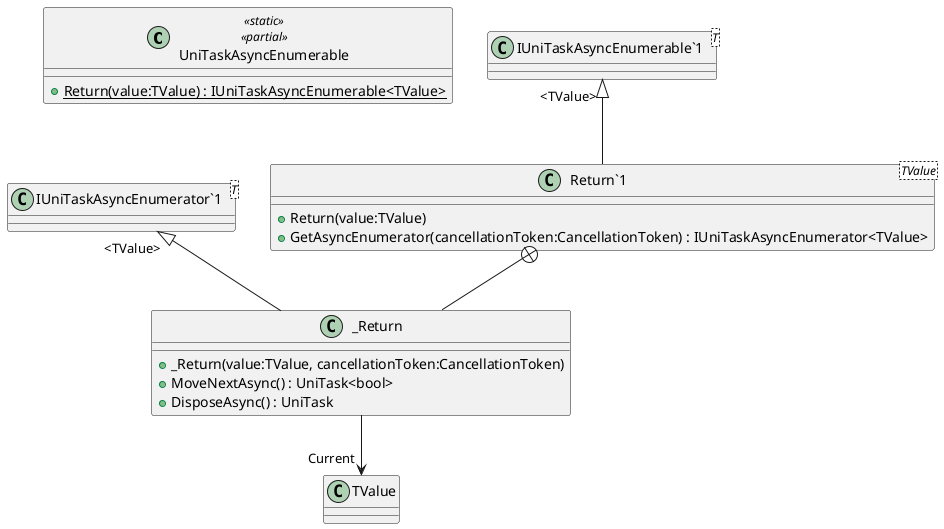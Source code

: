 @startuml
class UniTaskAsyncEnumerable <<static>> <<partial>> {
    + {static} Return(value:TValue) : IUniTaskAsyncEnumerable<TValue>
}
class "Return`1"<TValue> {
    + Return(value:TValue)
    + GetAsyncEnumerator(cancellationToken:CancellationToken) : IUniTaskAsyncEnumerator<TValue>
}
class "IUniTaskAsyncEnumerable`1"<T> {
}
class _Return {
    + _Return(value:TValue, cancellationToken:CancellationToken)
    + MoveNextAsync() : UniTask<bool>
    + DisposeAsync() : UniTask
}
class "IUniTaskAsyncEnumerator`1"<T> {
}
"IUniTaskAsyncEnumerable`1" "<TValue>" <|-- "Return`1"
"Return`1" +-- _Return
"IUniTaskAsyncEnumerator`1" "<TValue>" <|-- _Return
_Return --> "Current" TValue
@enduml

